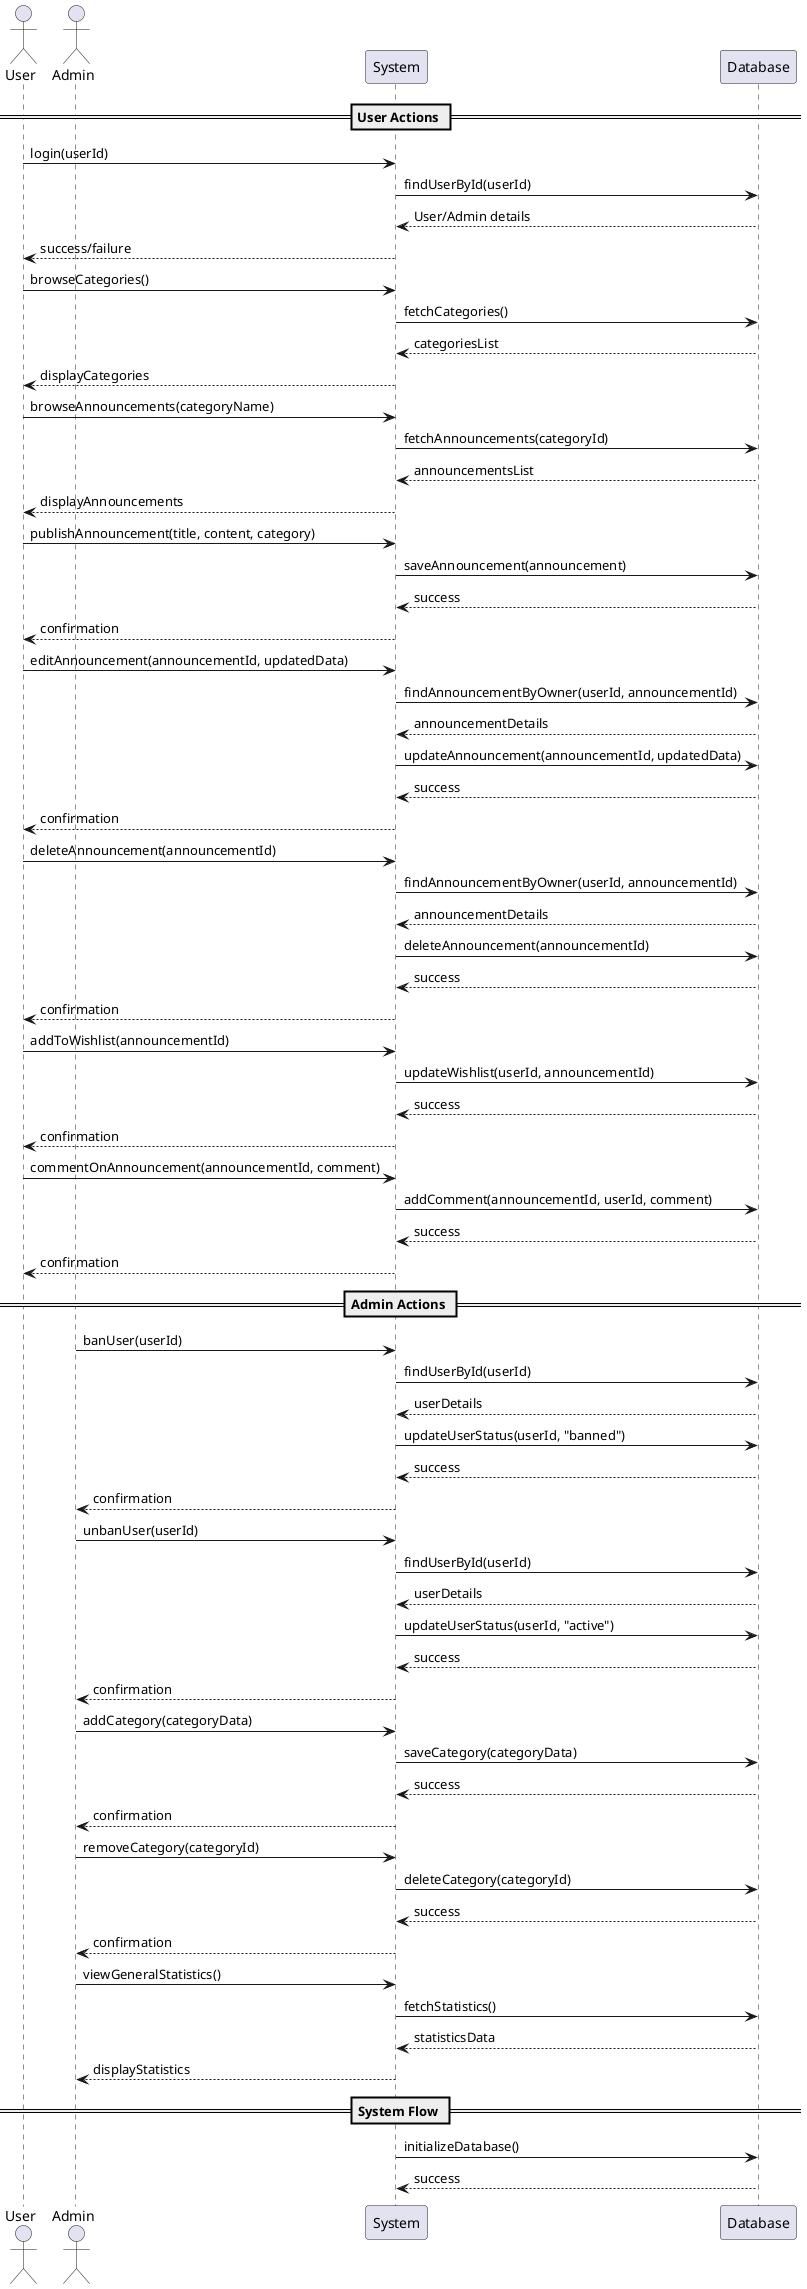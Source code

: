 @startuml
actor "User" as U
actor "Admin" as A
participant "System" as S
participant "Database" as DB

== User Actions ==
U -> S: login(userId)
S -> DB: findUserById(userId)
DB --> S: User/Admin details
S --> U: success/failure

U -> S: browseCategories()
S -> DB: fetchCategories()
DB --> S: categoriesList
S --> U: displayCategories

U -> S: browseAnnouncements(categoryName)
S -> DB: fetchAnnouncements(categoryId)
DB --> S: announcementsList
S --> U: displayAnnouncements

U -> S: publishAnnouncement(title, content, category)
S -> DB: saveAnnouncement(announcement)
DB --> S: success
S --> U: confirmation

U -> S: editAnnouncement(announcementId, updatedData)
S -> DB: findAnnouncementByOwner(userId, announcementId)
DB --> S: announcementDetails
S -> DB: updateAnnouncement(announcementId, updatedData)
DB --> S: success
S --> U: confirmation

U -> S: deleteAnnouncement(announcementId)
S -> DB: findAnnouncementByOwner(userId, announcementId)
DB --> S: announcementDetails
S -> DB: deleteAnnouncement(announcementId)
DB --> S: success
S --> U: confirmation

U -> S: addToWishlist(announcementId)
S -> DB: updateWishlist(userId, announcementId)
DB --> S: success
S --> U: confirmation

U -> S: commentOnAnnouncement(announcementId, comment)
S -> DB: addComment(announcementId, userId, comment)
DB --> S: success
S --> U: confirmation

== Admin Actions ==
A -> S: banUser(userId)
S -> DB: findUserById(userId)
DB --> S: userDetails
S -> DB: updateUserStatus(userId, "banned")
DB --> S: success
S --> A: confirmation

A -> S: unbanUser(userId)
S -> DB: findUserById(userId)
DB --> S: userDetails
S -> DB: updateUserStatus(userId, "active")
DB --> S: success
S --> A: confirmation

A -> S: addCategory(categoryData)
S -> DB: saveCategory(categoryData)
DB --> S: success
S --> A: confirmation

A -> S: removeCategory(categoryId)
S -> DB: deleteCategory(categoryId)
DB --> S: success
S --> A: confirmation

A -> S: viewGeneralStatistics()
S -> DB: fetchStatistics()
DB --> S: statisticsData
S --> A: displayStatistics

== System Flow ==
S -> DB: initializeDatabase()
DB --> S: success
@enduml
